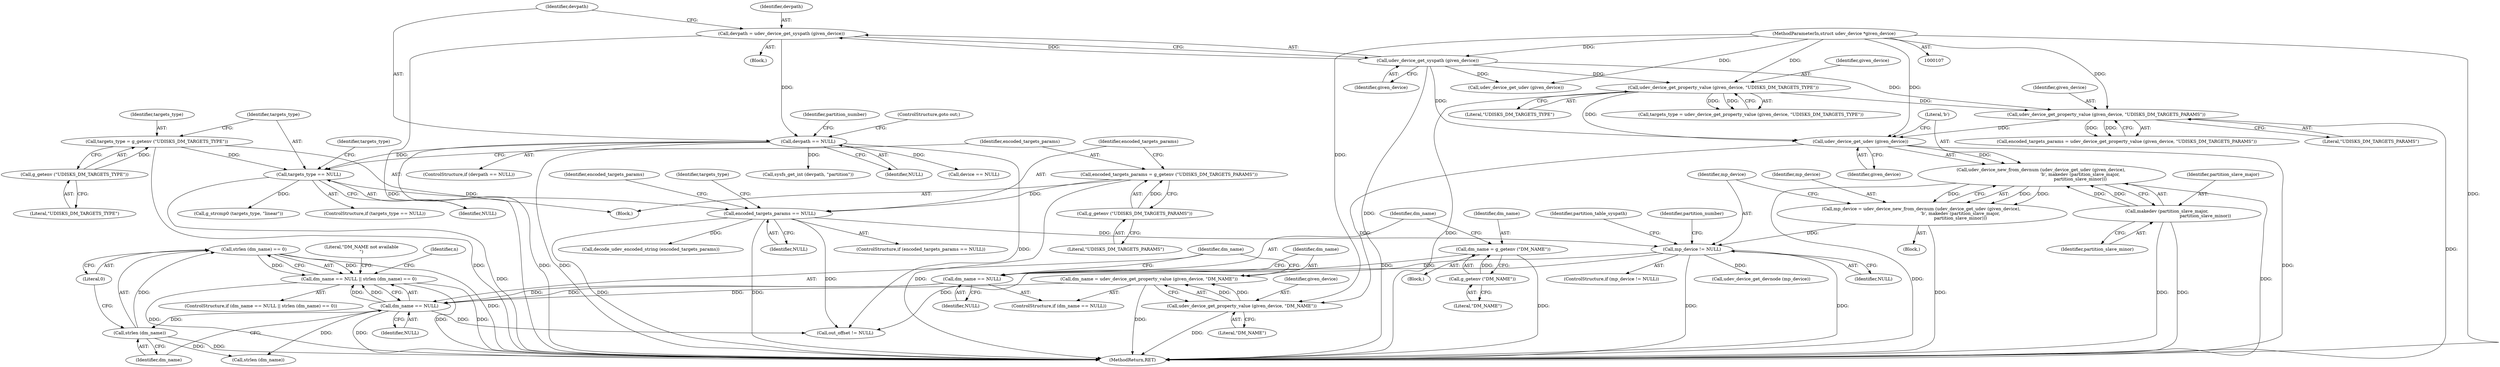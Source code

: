 digraph "0_udisks_0fcc7cb3b66f23fac53ae08647aa0007a2bd56c4_0@API" {
"1000317" [label="(Call,strlen (dm_name) == 0)"];
"1000318" [label="(Call,strlen (dm_name))"];
"1000314" [label="(Call,dm_name == NULL)"];
"1000304" [label="(Call,dm_name == NULL)"];
"1000299" [label="(Call,dm_name = g_getenv (\"DM_NAME\"))"];
"1000301" [label="(Call,g_getenv (\"DM_NAME\"))"];
"1000290" [label="(Call,mp_device != NULL)"];
"1000280" [label="(Call,mp_device = udev_device_new_from_devnum (udev_device_get_udev (given_device), \n                                                       'b', makedev (partition_slave_major,\n                                                       partition_slave_minor)))"];
"1000282" [label="(Call,udev_device_new_from_devnum (udev_device_get_udev (given_device), \n                                                       'b', makedev (partition_slave_major,\n                                                       partition_slave_minor)))"];
"1000283" [label="(Call,udev_device_get_udev (given_device))"];
"1000138" [label="(Call,udev_device_get_syspath (given_device))"];
"1000108" [label="(MethodParameterIn,struct udev_device *given_device)"];
"1000255" [label="(Call,udev_device_get_property_value (given_device, \"UDISKS_DM_TARGETS_PARAMS\"))"];
"1000242" [label="(Call,udev_device_get_property_value (given_device, \"UDISKS_DM_TARGETS_TYPE\"))"];
"1000286" [label="(Call,makedev (partition_slave_major,\n                                                       partition_slave_minor))"];
"1000250" [label="(Call,encoded_targets_params == NULL)"];
"1000245" [label="(Call,encoded_targets_params = g_getenv (\"UDISKS_DM_TARGETS_PARAMS\"))"];
"1000247" [label="(Call,g_getenv (\"UDISKS_DM_TARGETS_PARAMS\"))"];
"1000237" [label="(Call,targets_type == NULL)"];
"1000232" [label="(Call,targets_type = g_getenv (\"UDISKS_DM_TARGETS_TYPE\"))"];
"1000234" [label="(Call,g_getenv (\"UDISKS_DM_TARGETS_TYPE\"))"];
"1000141" [label="(Call,devpath == NULL)"];
"1000136" [label="(Call,devpath = udev_device_get_syspath (given_device))"];
"1000307" [label="(Call,dm_name = udev_device_get_property_value (given_device, \"DM_NAME\"))"];
"1000309" [label="(Call,udev_device_get_property_value (given_device, \"DM_NAME\"))"];
"1000313" [label="(Call,dm_name == NULL || strlen (dm_name) == 0)"];
"1000307" [label="(Call,dm_name = udev_device_get_property_value (given_device, \"DM_NAME\"))"];
"1000141" [label="(Call,devpath == NULL)"];
"1000287" [label="(Identifier,partition_slave_major)"];
"1000327" [label="(Identifier,n)"];
"1000233" [label="(Identifier,targets_type)"];
"1000302" [label="(Literal,\"DM_NAME\")"];
"1000254" [label="(Identifier,encoded_targets_params)"];
"1000269" [label="(Call,decode_udev_encoded_string (encoded_targets_params))"];
"1000243" [label="(Identifier,given_device)"];
"1000300" [label="(Identifier,dm_name)"];
"1000139" [label="(Identifier,given_device)"];
"1000242" [label="(Call,udev_device_get_property_value (given_device, \"UDISKS_DM_TARGETS_TYPE\"))"];
"1000255" [label="(Call,udev_device_get_property_value (given_device, \"UDISKS_DM_TARGETS_PARAMS\"))"];
"1000260" [label="(Call,g_strcmp0 (targets_type, \"linear\"))"];
"1000297" [label="(Identifier,partition_number)"];
"1000188" [label="(Call,udev_device_get_udev (given_device))"];
"1000301" [label="(Call,g_getenv (\"DM_NAME\"))"];
"1000138" [label="(Call,udev_device_get_syspath (given_device))"];
"1000314" [label="(Call,dm_name == NULL)"];
"1000140" [label="(ControlStructure,if (devpath == NULL))"];
"1000244" [label="(Literal,\"UDISKS_DM_TARGETS_TYPE\")"];
"1000320" [label="(Literal,0)"];
"1000281" [label="(Identifier,mp_device)"];
"1000251" [label="(Identifier,encoded_targets_params)"];
"1000248" [label="(Literal,\"UDISKS_DM_TARGETS_PARAMS\")"];
"1000137" [label="(Identifier,devpath)"];
"1000234" [label="(Call,g_getenv (\"UDISKS_DM_TARGETS_TYPE\"))"];
"1000288" [label="(Identifier,partition_slave_minor)"];
"1000318" [label="(Call,strlen (dm_name))"];
"1000261" [label="(Identifier,targets_type)"];
"1000147" [label="(Call,sysfs_get_int (devpath, \"partition\"))"];
"1000146" [label="(Identifier,partition_number)"];
"1000323" [label="(Literal,\"DM_NAME not available\n\")"];
"1000306" [label="(Identifier,NULL)"];
"1000241" [label="(Identifier,targets_type)"];
"1000380" [label="(Call,udev_device_get_devnode (mp_device))"];
"1000311" [label="(Literal,\"DM_NAME\")"];
"1000304" [label="(Call,dm_name == NULL)"];
"1000292" [label="(Identifier,NULL)"];
"1000284" [label="(Identifier,given_device)"];
"1000143" [label="(Identifier,NULL)"];
"1000286" [label="(Call,makedev (partition_slave_major,\n                                                       partition_slave_minor))"];
"1000299" [label="(Call,dm_name = g_getenv (\"DM_NAME\"))"];
"1000315" [label="(Identifier,dm_name)"];
"1000240" [label="(Call,targets_type = udev_device_get_property_value (given_device, \"UDISKS_DM_TARGETS_TYPE\"))"];
"1000236" [label="(ControlStructure,if (targets_type == NULL))"];
"1000280" [label="(Call,mp_device = udev_device_new_from_devnum (udev_device_get_udev (given_device), \n                                                       'b', makedev (partition_slave_major,\n                                                       partition_slave_minor)))"];
"1000235" [label="(Literal,\"UDISKS_DM_TARGETS_TYPE\")"];
"1000290" [label="(Call,mp_device != NULL)"];
"1000309" [label="(Call,udev_device_get_property_value (given_device, \"DM_NAME\"))"];
"1000144" [label="(ControlStructure,goto out;)"];
"1000316" [label="(Identifier,NULL)"];
"1000283" [label="(Call,udev_device_get_udev (given_device))"];
"1000252" [label="(Identifier,NULL)"];
"1000305" [label="(Identifier,dm_name)"];
"1000289" [label="(ControlStructure,if (mp_device != NULL))"];
"1000303" [label="(ControlStructure,if (dm_name == NULL))"];
"1000446" [label="(MethodReturn,RET)"];
"1000229" [label="(Block,)"];
"1000192" [label="(Call,device == NULL)"];
"1000257" [label="(Literal,\"UDISKS_DM_TARGETS_PARAMS\")"];
"1000245" [label="(Call,encoded_targets_params = g_getenv (\"UDISKS_DM_TARGETS_PARAMS\"))"];
"1000249" [label="(ControlStructure,if (encoded_targets_params == NULL))"];
"1000278" [label="(Block,)"];
"1000398" [label="(Identifier,partition_table_syspath)"];
"1000256" [label="(Identifier,given_device)"];
"1000237" [label="(Call,targets_type == NULL)"];
"1000246" [label="(Identifier,encoded_targets_params)"];
"1000142" [label="(Identifier,devpath)"];
"1000285" [label="(Literal,'b')"];
"1000312" [label="(ControlStructure,if (dm_name == NULL || strlen (dm_name) == 0))"];
"1000238" [label="(Identifier,targets_type)"];
"1000250" [label="(Call,encoded_targets_params == NULL)"];
"1000308" [label="(Identifier,dm_name)"];
"1000253" [label="(Call,encoded_targets_params = udev_device_get_property_value (given_device, \"UDISKS_DM_TARGETS_PARAMS\"))"];
"1000291" [label="(Identifier,mp_device)"];
"1000317" [label="(Call,strlen (dm_name) == 0)"];
"1000329" [label="(Call,strlen (dm_name))"];
"1000232" [label="(Call,targets_type = g_getenv (\"UDISKS_DM_TARGETS_TYPE\"))"];
"1000282" [label="(Call,udev_device_new_from_devnum (udev_device_get_udev (given_device), \n                                                       'b', makedev (partition_slave_major,\n                                                       partition_slave_minor)))"];
"1000410" [label="(Call,out_offset != NULL)"];
"1000114" [label="(Block,)"];
"1000313" [label="(Call,dm_name == NULL || strlen (dm_name) == 0)"];
"1000136" [label="(Call,devpath = udev_device_get_syspath (given_device))"];
"1000310" [label="(Identifier,given_device)"];
"1000293" [label="(Block,)"];
"1000247" [label="(Call,g_getenv (\"UDISKS_DM_TARGETS_PARAMS\"))"];
"1000319" [label="(Identifier,dm_name)"];
"1000108" [label="(MethodParameterIn,struct udev_device *given_device)"];
"1000239" [label="(Identifier,NULL)"];
"1000317" -> "1000313"  [label="AST: "];
"1000317" -> "1000320"  [label="CFG: "];
"1000318" -> "1000317"  [label="AST: "];
"1000320" -> "1000317"  [label="AST: "];
"1000313" -> "1000317"  [label="CFG: "];
"1000317" -> "1000446"  [label="DDG: "];
"1000317" -> "1000313"  [label="DDG: "];
"1000317" -> "1000313"  [label="DDG: "];
"1000318" -> "1000317"  [label="DDG: "];
"1000318" -> "1000319"  [label="CFG: "];
"1000319" -> "1000318"  [label="AST: "];
"1000320" -> "1000318"  [label="CFG: "];
"1000318" -> "1000446"  [label="DDG: "];
"1000314" -> "1000318"  [label="DDG: "];
"1000318" -> "1000329"  [label="DDG: "];
"1000314" -> "1000313"  [label="AST: "];
"1000314" -> "1000316"  [label="CFG: "];
"1000315" -> "1000314"  [label="AST: "];
"1000316" -> "1000314"  [label="AST: "];
"1000319" -> "1000314"  [label="CFG: "];
"1000313" -> "1000314"  [label="CFG: "];
"1000314" -> "1000446"  [label="DDG: "];
"1000314" -> "1000313"  [label="DDG: "];
"1000314" -> "1000313"  [label="DDG: "];
"1000304" -> "1000314"  [label="DDG: "];
"1000304" -> "1000314"  [label="DDG: "];
"1000307" -> "1000314"  [label="DDG: "];
"1000314" -> "1000329"  [label="DDG: "];
"1000314" -> "1000410"  [label="DDG: "];
"1000304" -> "1000303"  [label="AST: "];
"1000304" -> "1000306"  [label="CFG: "];
"1000305" -> "1000304"  [label="AST: "];
"1000306" -> "1000304"  [label="AST: "];
"1000308" -> "1000304"  [label="CFG: "];
"1000315" -> "1000304"  [label="CFG: "];
"1000299" -> "1000304"  [label="DDG: "];
"1000290" -> "1000304"  [label="DDG: "];
"1000299" -> "1000293"  [label="AST: "];
"1000299" -> "1000301"  [label="CFG: "];
"1000300" -> "1000299"  [label="AST: "];
"1000301" -> "1000299"  [label="AST: "];
"1000305" -> "1000299"  [label="CFG: "];
"1000299" -> "1000446"  [label="DDG: "];
"1000301" -> "1000299"  [label="DDG: "];
"1000301" -> "1000302"  [label="CFG: "];
"1000302" -> "1000301"  [label="AST: "];
"1000290" -> "1000289"  [label="AST: "];
"1000290" -> "1000292"  [label="CFG: "];
"1000291" -> "1000290"  [label="AST: "];
"1000292" -> "1000290"  [label="AST: "];
"1000297" -> "1000290"  [label="CFG: "];
"1000398" -> "1000290"  [label="CFG: "];
"1000290" -> "1000446"  [label="DDG: "];
"1000290" -> "1000446"  [label="DDG: "];
"1000280" -> "1000290"  [label="DDG: "];
"1000250" -> "1000290"  [label="DDG: "];
"1000290" -> "1000380"  [label="DDG: "];
"1000290" -> "1000410"  [label="DDG: "];
"1000280" -> "1000278"  [label="AST: "];
"1000280" -> "1000282"  [label="CFG: "];
"1000281" -> "1000280"  [label="AST: "];
"1000282" -> "1000280"  [label="AST: "];
"1000291" -> "1000280"  [label="CFG: "];
"1000280" -> "1000446"  [label="DDG: "];
"1000282" -> "1000280"  [label="DDG: "];
"1000282" -> "1000280"  [label="DDG: "];
"1000282" -> "1000280"  [label="DDG: "];
"1000282" -> "1000286"  [label="CFG: "];
"1000283" -> "1000282"  [label="AST: "];
"1000285" -> "1000282"  [label="AST: "];
"1000286" -> "1000282"  [label="AST: "];
"1000282" -> "1000446"  [label="DDG: "];
"1000282" -> "1000446"  [label="DDG: "];
"1000283" -> "1000282"  [label="DDG: "];
"1000286" -> "1000282"  [label="DDG: "];
"1000286" -> "1000282"  [label="DDG: "];
"1000283" -> "1000284"  [label="CFG: "];
"1000284" -> "1000283"  [label="AST: "];
"1000285" -> "1000283"  [label="CFG: "];
"1000283" -> "1000446"  [label="DDG: "];
"1000138" -> "1000283"  [label="DDG: "];
"1000255" -> "1000283"  [label="DDG: "];
"1000242" -> "1000283"  [label="DDG: "];
"1000108" -> "1000283"  [label="DDG: "];
"1000283" -> "1000309"  [label="DDG: "];
"1000138" -> "1000136"  [label="AST: "];
"1000138" -> "1000139"  [label="CFG: "];
"1000139" -> "1000138"  [label="AST: "];
"1000136" -> "1000138"  [label="CFG: "];
"1000138" -> "1000446"  [label="DDG: "];
"1000138" -> "1000136"  [label="DDG: "];
"1000108" -> "1000138"  [label="DDG: "];
"1000138" -> "1000188"  [label="DDG: "];
"1000138" -> "1000242"  [label="DDG: "];
"1000138" -> "1000255"  [label="DDG: "];
"1000108" -> "1000107"  [label="AST: "];
"1000108" -> "1000446"  [label="DDG: "];
"1000108" -> "1000188"  [label="DDG: "];
"1000108" -> "1000242"  [label="DDG: "];
"1000108" -> "1000255"  [label="DDG: "];
"1000108" -> "1000309"  [label="DDG: "];
"1000255" -> "1000253"  [label="AST: "];
"1000255" -> "1000257"  [label="CFG: "];
"1000256" -> "1000255"  [label="AST: "];
"1000257" -> "1000255"  [label="AST: "];
"1000253" -> "1000255"  [label="CFG: "];
"1000255" -> "1000446"  [label="DDG: "];
"1000255" -> "1000253"  [label="DDG: "];
"1000255" -> "1000253"  [label="DDG: "];
"1000242" -> "1000255"  [label="DDG: "];
"1000242" -> "1000240"  [label="AST: "];
"1000242" -> "1000244"  [label="CFG: "];
"1000243" -> "1000242"  [label="AST: "];
"1000244" -> "1000242"  [label="AST: "];
"1000240" -> "1000242"  [label="CFG: "];
"1000242" -> "1000446"  [label="DDG: "];
"1000242" -> "1000240"  [label="DDG: "];
"1000242" -> "1000240"  [label="DDG: "];
"1000286" -> "1000288"  [label="CFG: "];
"1000287" -> "1000286"  [label="AST: "];
"1000288" -> "1000286"  [label="AST: "];
"1000286" -> "1000446"  [label="DDG: "];
"1000286" -> "1000446"  [label="DDG: "];
"1000250" -> "1000249"  [label="AST: "];
"1000250" -> "1000252"  [label="CFG: "];
"1000251" -> "1000250"  [label="AST: "];
"1000252" -> "1000250"  [label="AST: "];
"1000254" -> "1000250"  [label="CFG: "];
"1000261" -> "1000250"  [label="CFG: "];
"1000250" -> "1000446"  [label="DDG: "];
"1000250" -> "1000446"  [label="DDG: "];
"1000245" -> "1000250"  [label="DDG: "];
"1000237" -> "1000250"  [label="DDG: "];
"1000250" -> "1000269"  [label="DDG: "];
"1000250" -> "1000410"  [label="DDG: "];
"1000245" -> "1000229"  [label="AST: "];
"1000245" -> "1000247"  [label="CFG: "];
"1000246" -> "1000245"  [label="AST: "];
"1000247" -> "1000245"  [label="AST: "];
"1000251" -> "1000245"  [label="CFG: "];
"1000245" -> "1000446"  [label="DDG: "];
"1000247" -> "1000245"  [label="DDG: "];
"1000247" -> "1000248"  [label="CFG: "];
"1000248" -> "1000247"  [label="AST: "];
"1000237" -> "1000236"  [label="AST: "];
"1000237" -> "1000239"  [label="CFG: "];
"1000238" -> "1000237"  [label="AST: "];
"1000239" -> "1000237"  [label="AST: "];
"1000241" -> "1000237"  [label="CFG: "];
"1000246" -> "1000237"  [label="CFG: "];
"1000237" -> "1000446"  [label="DDG: "];
"1000232" -> "1000237"  [label="DDG: "];
"1000141" -> "1000237"  [label="DDG: "];
"1000237" -> "1000260"  [label="DDG: "];
"1000232" -> "1000229"  [label="AST: "];
"1000232" -> "1000234"  [label="CFG: "];
"1000233" -> "1000232"  [label="AST: "];
"1000234" -> "1000232"  [label="AST: "];
"1000238" -> "1000232"  [label="CFG: "];
"1000232" -> "1000446"  [label="DDG: "];
"1000234" -> "1000232"  [label="DDG: "];
"1000234" -> "1000235"  [label="CFG: "];
"1000235" -> "1000234"  [label="AST: "];
"1000141" -> "1000140"  [label="AST: "];
"1000141" -> "1000143"  [label="CFG: "];
"1000142" -> "1000141"  [label="AST: "];
"1000143" -> "1000141"  [label="AST: "];
"1000144" -> "1000141"  [label="CFG: "];
"1000146" -> "1000141"  [label="CFG: "];
"1000141" -> "1000446"  [label="DDG: "];
"1000141" -> "1000446"  [label="DDG: "];
"1000136" -> "1000141"  [label="DDG: "];
"1000141" -> "1000147"  [label="DDG: "];
"1000141" -> "1000192"  [label="DDG: "];
"1000141" -> "1000410"  [label="DDG: "];
"1000136" -> "1000114"  [label="AST: "];
"1000137" -> "1000136"  [label="AST: "];
"1000142" -> "1000136"  [label="CFG: "];
"1000136" -> "1000446"  [label="DDG: "];
"1000307" -> "1000303"  [label="AST: "];
"1000307" -> "1000309"  [label="CFG: "];
"1000308" -> "1000307"  [label="AST: "];
"1000309" -> "1000307"  [label="AST: "];
"1000315" -> "1000307"  [label="CFG: "];
"1000307" -> "1000446"  [label="DDG: "];
"1000309" -> "1000307"  [label="DDG: "];
"1000309" -> "1000307"  [label="DDG: "];
"1000309" -> "1000311"  [label="CFG: "];
"1000310" -> "1000309"  [label="AST: "];
"1000311" -> "1000309"  [label="AST: "];
"1000309" -> "1000446"  [label="DDG: "];
"1000313" -> "1000312"  [label="AST: "];
"1000323" -> "1000313"  [label="CFG: "];
"1000327" -> "1000313"  [label="CFG: "];
"1000313" -> "1000446"  [label="DDG: "];
"1000313" -> "1000446"  [label="DDG: "];
"1000313" -> "1000446"  [label="DDG: "];
}
